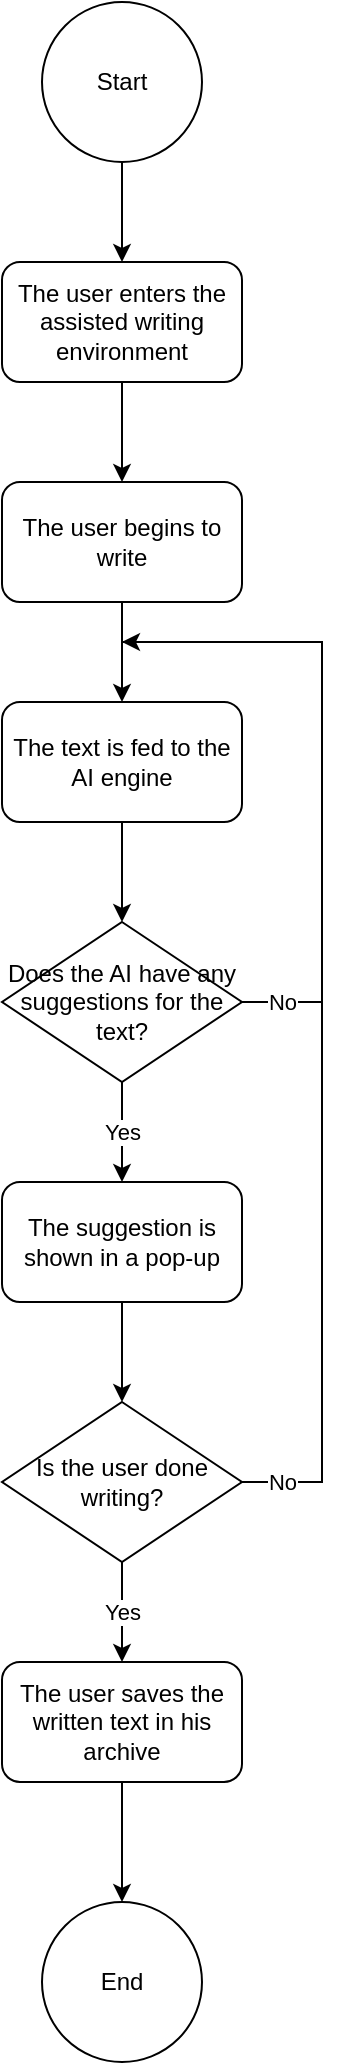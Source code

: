 <mxfile version="20.7.4" type="github"><diagram id="C8G2ox2_zhVliS8vvhdW" name="Page-1"><mxGraphModel dx="1434" dy="757" grid="1" gridSize="10" guides="1" tooltips="1" connect="1" arrows="1" fold="1" page="1" pageScale="1" pageWidth="850" pageHeight="1100" math="0" shadow="0"><root><mxCell id="0"/><mxCell id="1" parent="0"/><mxCell id="2O5Nn155PT9gB_1oGClT-2" value="&lt;div&gt;End&lt;/div&gt;" style="ellipse;whiteSpace=wrap;html=1;aspect=fixed;" vertex="1" parent="1"><mxGeometry x="360" y="990" width="80" height="80" as="geometry"/></mxCell><mxCell id="2O5Nn155PT9gB_1oGClT-12" style="edgeStyle=orthogonalEdgeStyle;rounded=0;orthogonalLoop=1;jettySize=auto;html=1;" edge="1" parent="1" source="2O5Nn155PT9gB_1oGClT-3" target="2O5Nn155PT9gB_1oGClT-4"><mxGeometry relative="1" as="geometry"/></mxCell><mxCell id="2O5Nn155PT9gB_1oGClT-3" value="Start" style="ellipse;whiteSpace=wrap;html=1;aspect=fixed;" vertex="1" parent="1"><mxGeometry x="360" y="40" width="80" height="80" as="geometry"/></mxCell><mxCell id="2O5Nn155PT9gB_1oGClT-13" style="edgeStyle=orthogonalEdgeStyle;rounded=0;orthogonalLoop=1;jettySize=auto;html=1;" edge="1" parent="1" source="2O5Nn155PT9gB_1oGClT-4" target="2O5Nn155PT9gB_1oGClT-5"><mxGeometry relative="1" as="geometry"/></mxCell><mxCell id="2O5Nn155PT9gB_1oGClT-4" value="The user enters the assisted writing environment" style="rounded=1;whiteSpace=wrap;html=1;" vertex="1" parent="1"><mxGeometry x="340" y="170" width="120" height="60" as="geometry"/></mxCell><mxCell id="2O5Nn155PT9gB_1oGClT-14" style="edgeStyle=orthogonalEdgeStyle;rounded=0;orthogonalLoop=1;jettySize=auto;html=1;" edge="1" parent="1" source="2O5Nn155PT9gB_1oGClT-5" target="2O5Nn155PT9gB_1oGClT-6"><mxGeometry relative="1" as="geometry"/></mxCell><mxCell id="2O5Nn155PT9gB_1oGClT-5" value="The user begins to write" style="rounded=1;whiteSpace=wrap;html=1;" vertex="1" parent="1"><mxGeometry x="340" y="280" width="120" height="60" as="geometry"/></mxCell><mxCell id="2O5Nn155PT9gB_1oGClT-15" style="edgeStyle=orthogonalEdgeStyle;rounded=0;orthogonalLoop=1;jettySize=auto;html=1;" edge="1" parent="1" source="2O5Nn155PT9gB_1oGClT-6" target="2O5Nn155PT9gB_1oGClT-7"><mxGeometry relative="1" as="geometry"/></mxCell><mxCell id="2O5Nn155PT9gB_1oGClT-6" value="The text is fed to the AI engine" style="rounded=1;whiteSpace=wrap;html=1;" vertex="1" parent="1"><mxGeometry x="340" y="390" width="120" height="60" as="geometry"/></mxCell><mxCell id="2O5Nn155PT9gB_1oGClT-16" value="Yes" style="edgeStyle=orthogonalEdgeStyle;rounded=0;orthogonalLoop=1;jettySize=auto;html=1;" edge="1" parent="1" source="2O5Nn155PT9gB_1oGClT-7" target="2O5Nn155PT9gB_1oGClT-9"><mxGeometry relative="1" as="geometry"/></mxCell><mxCell id="2O5Nn155PT9gB_1oGClT-17" value="No" style="edgeStyle=orthogonalEdgeStyle;rounded=0;orthogonalLoop=1;jettySize=auto;html=1;" edge="1" parent="1" source="2O5Nn155PT9gB_1oGClT-7"><mxGeometry x="-0.875" relative="1" as="geometry"><mxPoint x="400" y="360" as="targetPoint"/><Array as="points"><mxPoint x="500" y="540"/><mxPoint x="500" y="360"/></Array><mxPoint as="offset"/></mxGeometry></mxCell><mxCell id="2O5Nn155PT9gB_1oGClT-7" value="Does the AI have any suggestions for the text?" style="rhombus;whiteSpace=wrap;html=1;" vertex="1" parent="1"><mxGeometry x="340" y="500" width="120" height="80" as="geometry"/></mxCell><mxCell id="2O5Nn155PT9gB_1oGClT-18" style="edgeStyle=orthogonalEdgeStyle;rounded=0;orthogonalLoop=1;jettySize=auto;html=1;" edge="1" parent="1" source="2O5Nn155PT9gB_1oGClT-9" target="2O5Nn155PT9gB_1oGClT-10"><mxGeometry relative="1" as="geometry"/></mxCell><mxCell id="2O5Nn155PT9gB_1oGClT-9" value="The suggestion is shown in a pop-up" style="rounded=1;whiteSpace=wrap;html=1;" vertex="1" parent="1"><mxGeometry x="340" y="630" width="120" height="60" as="geometry"/></mxCell><mxCell id="2O5Nn155PT9gB_1oGClT-19" value="Yes" style="edgeStyle=orthogonalEdgeStyle;rounded=0;orthogonalLoop=1;jettySize=auto;html=1;" edge="1" parent="1" source="2O5Nn155PT9gB_1oGClT-10" target="2O5Nn155PT9gB_1oGClT-11"><mxGeometry relative="1" as="geometry"/></mxCell><mxCell id="2O5Nn155PT9gB_1oGClT-10" value="Is the user done writing?" style="rhombus;whiteSpace=wrap;html=1;" vertex="1" parent="1"><mxGeometry x="340" y="740" width="120" height="80" as="geometry"/></mxCell><mxCell id="2O5Nn155PT9gB_1oGClT-20" style="edgeStyle=orthogonalEdgeStyle;rounded=0;orthogonalLoop=1;jettySize=auto;html=1;" edge="1" parent="1" source="2O5Nn155PT9gB_1oGClT-11" target="2O5Nn155PT9gB_1oGClT-2"><mxGeometry relative="1" as="geometry"/></mxCell><mxCell id="2O5Nn155PT9gB_1oGClT-21" value="No" style="edgeStyle=orthogonalEdgeStyle;rounded=0;orthogonalLoop=1;jettySize=auto;html=1;endArrow=none;endFill=0;exitX=1;exitY=0.5;exitDx=0;exitDy=0;" edge="1" parent="1" source="2O5Nn155PT9gB_1oGClT-10"><mxGeometry x="-0.929" relative="1" as="geometry"><mxPoint x="400" y="360" as="targetPoint"/><Array as="points"><mxPoint x="500" y="780"/><mxPoint x="500" y="360"/></Array><mxPoint as="offset"/></mxGeometry></mxCell><mxCell id="2O5Nn155PT9gB_1oGClT-11" value="The user saves the written text in his archive" style="rounded=1;whiteSpace=wrap;html=1;" vertex="1" parent="1"><mxGeometry x="340" y="870" width="120" height="60" as="geometry"/></mxCell></root></mxGraphModel></diagram></mxfile>